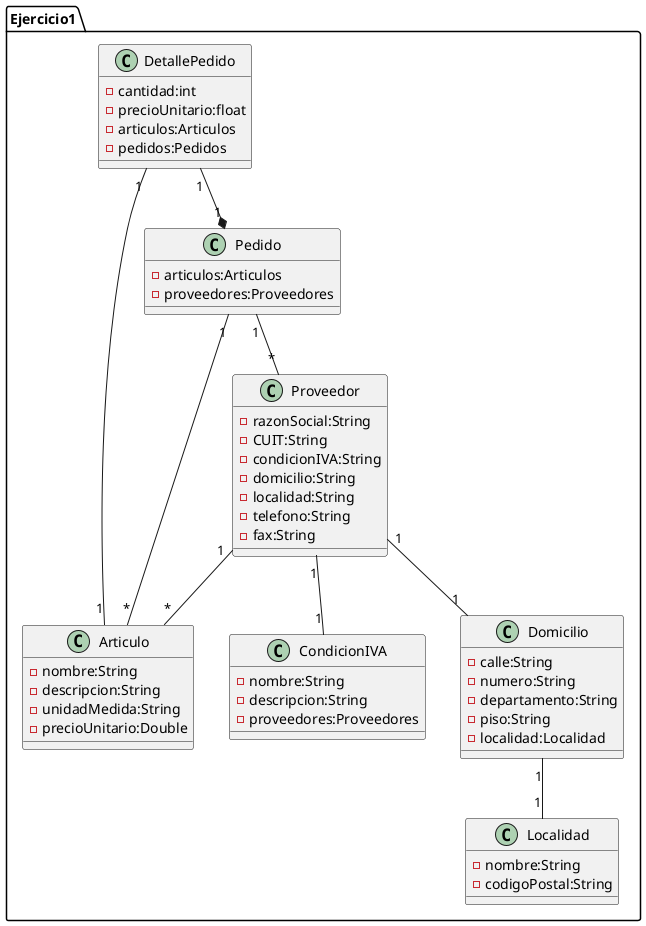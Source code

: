 @startuml
/'En una empresa se realiza pedidos de compra a las proveedores con los cuales trabaja, los cualesson identificados con la siguiente información:
razón social, CUIT, Condici6n de IVA, domicilio(calle, nro, dpto., piso), localidad, teléfono y fax. Cada pedido puede solicitar uno o más artículos
y se le realiza a un solo proveedor, esto servirá para reponer el stock; de cada artículo se debe conocer el nombre, descripción, unidad de medida y precio unitario'/
package Ejercicio1 {
    class Proveedor{
    -razonSocial:String
    -CUIT:String
    -condicionIVA:String
    -domicilio:String
    -localidad:String
    -telefono:String
    -fax:String
    }
    class Articulo{
        -nombre:String
        -descripcion:String
        -unidadMedida:String
        -precioUnitario:Double
    }
    class Pedido{
        -articulos:Articulos
        -proveedores:Proveedores
    }
    class Localidad{
        -nombre:String
        -codigoPostal:String
    }
    class Domicilio{
        -calle:String
        -numero:String
        -departamento:String
        -piso:String
        -localidad:Localidad
    }
    class DetallePedido{
        -cantidad:int
        -precioUnitario:float
        -articulos:Articulos
        -pedidos:Pedidos
    }
    class CondicionIVA{
        -nombre:String
        -descripcion:String
        -proveedores:Proveedores
    }
}
/'Relaciones entre las clases '/
Proveedor "1" -- "*" Articulo
Pedido "1" -- "*" Articulo
Pedido "1" -- "*" Proveedor
Proveedor "1" -- "1" Domicilio
Domicilio "1" -- "1" Localidad
Proveedor "1" -- "1" CondicionIVA
DetallePedido "1" -- "1" Articulo
DetallePedido "1" --* "1" Pedido
@enduml